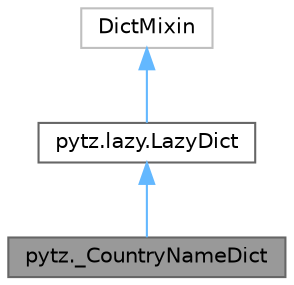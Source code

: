 digraph "pytz._CountryNameDict"
{
 // LATEX_PDF_SIZE
  bgcolor="transparent";
  edge [fontname=Helvetica,fontsize=10,labelfontname=Helvetica,labelfontsize=10];
  node [fontname=Helvetica,fontsize=10,shape=box,height=0.2,width=0.4];
  Node1 [id="Node000001",label="pytz._CountryNameDict",height=0.2,width=0.4,color="gray40", fillcolor="grey60", style="filled", fontcolor="black",tooltip=" "];
  Node2 -> Node1 [id="edge3_Node000001_Node000002",dir="back",color="steelblue1",style="solid",tooltip=" "];
  Node2 [id="Node000002",label="pytz.lazy.LazyDict",height=0.2,width=0.4,color="gray40", fillcolor="white", style="filled",URL="$d5/d97/classpytz_1_1lazy_1_1LazyDict.html",tooltip=" "];
  Node3 -> Node2 [id="edge4_Node000002_Node000003",dir="back",color="steelblue1",style="solid",tooltip=" "];
  Node3 [id="Node000003",label="DictMixin",height=0.2,width=0.4,color="grey75", fillcolor="white", style="filled",URL="$d7/dba/classDictMixin.html",tooltip=" "];
}
